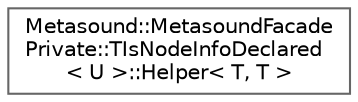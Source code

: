 digraph "Graphical Class Hierarchy"
{
 // INTERACTIVE_SVG=YES
 // LATEX_PDF_SIZE
  bgcolor="transparent";
  edge [fontname=Helvetica,fontsize=10,labelfontname=Helvetica,labelfontsize=10];
  node [fontname=Helvetica,fontsize=10,shape=box,height=0.2,width=0.4];
  rankdir="LR";
  Node0 [id="Node000000",label="Metasound::MetasoundFacade\lPrivate::TIsNodeInfoDeclared\l\< U \>::Helper\< T, T \>",height=0.2,width=0.4,color="grey40", fillcolor="white", style="filled",URL="$d6/d1d/structMetasound_1_1MetasoundFacadePrivate_1_1TIsNodeInfoDeclared_1_1Helper.html",tooltip=" "];
}
